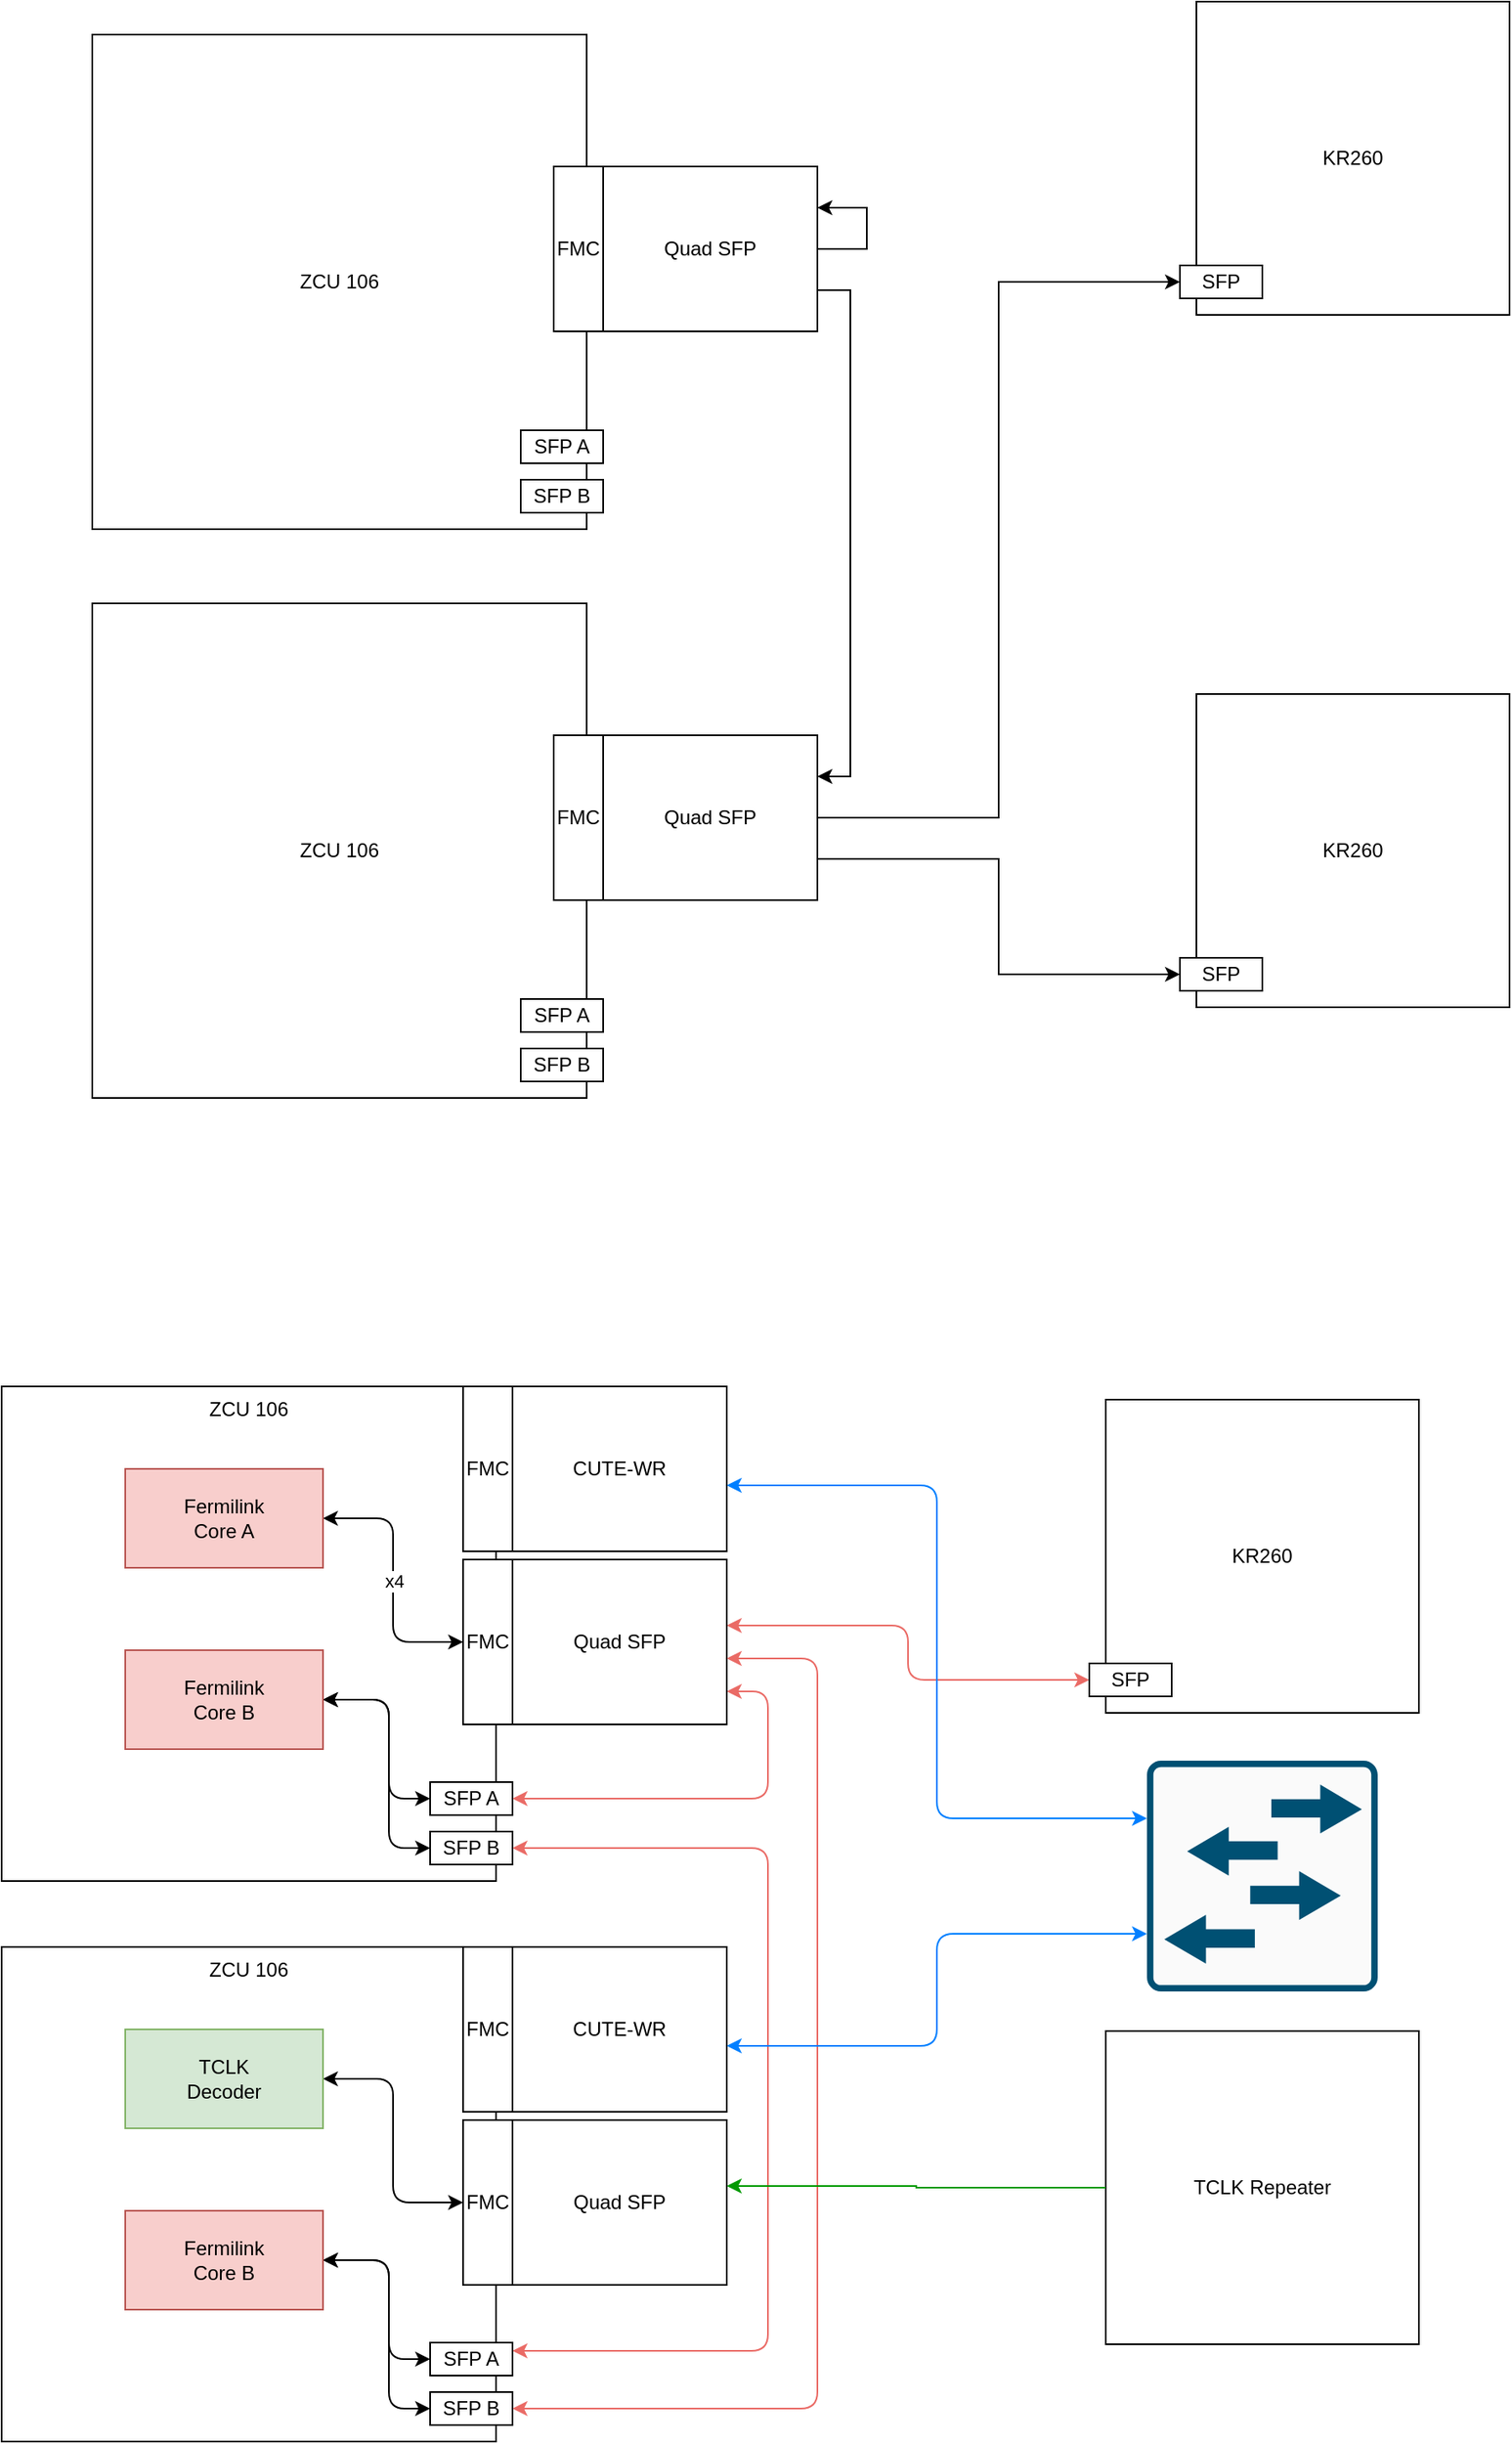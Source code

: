 <mxfile version="25.0.1">
  <diagram name="Page-1" id="jvI7WQe2BfPRNPKZLymE">
    <mxGraphModel dx="1451" dy="833" grid="1" gridSize="10" guides="1" tooltips="1" connect="1" arrows="1" fold="1" page="1" pageScale="1" pageWidth="1100" pageHeight="850" math="0" shadow="0">
      <root>
        <mxCell id="0" />
        <mxCell id="1" parent="0" />
        <mxCell id="HYfJAVfqbej-Mb8aKG6Z-1" value="ZCU 106" style="rounded=0;whiteSpace=wrap;html=1;" vertex="1" parent="1">
          <mxGeometry x="150" y="80" width="300" height="300" as="geometry" />
        </mxCell>
        <mxCell id="HYfJAVfqbej-Mb8aKG6Z-2" value="SFP B" style="rounded=0;whiteSpace=wrap;html=1;" vertex="1" parent="1">
          <mxGeometry x="410" y="350" width="50" height="20" as="geometry" />
        </mxCell>
        <mxCell id="HYfJAVfqbej-Mb8aKG6Z-3" value="SFP A" style="rounded=0;whiteSpace=wrap;html=1;" vertex="1" parent="1">
          <mxGeometry x="410" y="320" width="50" height="20" as="geometry" />
        </mxCell>
        <mxCell id="HYfJAVfqbej-Mb8aKG6Z-4" value="FMC" style="rounded=0;whiteSpace=wrap;html=1;" vertex="1" parent="1">
          <mxGeometry x="430" y="160" width="30" height="100" as="geometry" />
        </mxCell>
        <mxCell id="HYfJAVfqbej-Mb8aKG6Z-20" style="edgeStyle=orthogonalEdgeStyle;rounded=0;orthogonalLoop=1;jettySize=auto;html=1;exitX=1;exitY=0.75;exitDx=0;exitDy=0;entryX=1;entryY=0.25;entryDx=0;entryDy=0;" edge="1" parent="1" source="HYfJAVfqbej-Mb8aKG6Z-5" target="HYfJAVfqbej-Mb8aKG6Z-10">
          <mxGeometry relative="1" as="geometry" />
        </mxCell>
        <mxCell id="HYfJAVfqbej-Mb8aKG6Z-5" value="Quad SFP" style="rounded=0;whiteSpace=wrap;html=1;" vertex="1" parent="1">
          <mxGeometry x="460" y="160" width="130" height="100" as="geometry" />
        </mxCell>
        <mxCell id="HYfJAVfqbej-Mb8aKG6Z-6" value="ZCU 106" style="rounded=0;whiteSpace=wrap;html=1;" vertex="1" parent="1">
          <mxGeometry x="150" y="425" width="300" height="300" as="geometry" />
        </mxCell>
        <mxCell id="HYfJAVfqbej-Mb8aKG6Z-7" value="SFP B" style="rounded=0;whiteSpace=wrap;html=1;" vertex="1" parent="1">
          <mxGeometry x="410" y="695" width="50" height="20" as="geometry" />
        </mxCell>
        <mxCell id="HYfJAVfqbej-Mb8aKG6Z-8" value="SFP A" style="rounded=0;whiteSpace=wrap;html=1;" vertex="1" parent="1">
          <mxGeometry x="410" y="665" width="50" height="20" as="geometry" />
        </mxCell>
        <mxCell id="HYfJAVfqbej-Mb8aKG6Z-9" value="FMC" style="rounded=0;whiteSpace=wrap;html=1;" vertex="1" parent="1">
          <mxGeometry x="430" y="505" width="30" height="100" as="geometry" />
        </mxCell>
        <mxCell id="HYfJAVfqbej-Mb8aKG6Z-23" style="edgeStyle=orthogonalEdgeStyle;rounded=0;orthogonalLoop=1;jettySize=auto;html=1;exitX=1;exitY=0.5;exitDx=0;exitDy=0;entryX=0;entryY=0.5;entryDx=0;entryDy=0;" edge="1" parent="1" source="HYfJAVfqbej-Mb8aKG6Z-10" target="HYfJAVfqbej-Mb8aKG6Z-12">
          <mxGeometry relative="1" as="geometry" />
        </mxCell>
        <mxCell id="HYfJAVfqbej-Mb8aKG6Z-24" style="edgeStyle=orthogonalEdgeStyle;rounded=0;orthogonalLoop=1;jettySize=auto;html=1;exitX=1;exitY=0.75;exitDx=0;exitDy=0;entryX=0;entryY=0.5;entryDx=0;entryDy=0;" edge="1" parent="1" source="HYfJAVfqbej-Mb8aKG6Z-10" target="HYfJAVfqbej-Mb8aKG6Z-15">
          <mxGeometry relative="1" as="geometry" />
        </mxCell>
        <mxCell id="HYfJAVfqbej-Mb8aKG6Z-10" value="Quad SFP" style="rounded=0;whiteSpace=wrap;html=1;" vertex="1" parent="1">
          <mxGeometry x="460" y="505" width="130" height="100" as="geometry" />
        </mxCell>
        <mxCell id="HYfJAVfqbej-Mb8aKG6Z-11" value="KR260" style="rounded=0;whiteSpace=wrap;html=1;" vertex="1" parent="1">
          <mxGeometry x="820" y="60" width="190" height="190" as="geometry" />
        </mxCell>
        <mxCell id="HYfJAVfqbej-Mb8aKG6Z-12" value="SFP" style="rounded=0;whiteSpace=wrap;html=1;" vertex="1" parent="1">
          <mxGeometry x="810" y="220" width="50" height="20" as="geometry" />
        </mxCell>
        <mxCell id="HYfJAVfqbej-Mb8aKG6Z-14" value="KR260" style="rounded=0;whiteSpace=wrap;html=1;" vertex="1" parent="1">
          <mxGeometry x="820" y="480" width="190" height="190" as="geometry" />
        </mxCell>
        <mxCell id="HYfJAVfqbej-Mb8aKG6Z-15" value="SFP" style="rounded=0;whiteSpace=wrap;html=1;" vertex="1" parent="1">
          <mxGeometry x="810" y="640" width="50" height="20" as="geometry" />
        </mxCell>
        <mxCell id="HYfJAVfqbej-Mb8aKG6Z-25" style="edgeStyle=orthogonalEdgeStyle;rounded=0;orthogonalLoop=1;jettySize=auto;html=1;exitX=1;exitY=0.5;exitDx=0;exitDy=0;entryX=1;entryY=0.25;entryDx=0;entryDy=0;" edge="1" parent="1" source="HYfJAVfqbej-Mb8aKG6Z-5" target="HYfJAVfqbej-Mb8aKG6Z-5">
          <mxGeometry relative="1" as="geometry">
            <Array as="points">
              <mxPoint x="620" y="210" />
              <mxPoint x="620" y="185" />
            </Array>
          </mxGeometry>
        </mxCell>
        <mxCell id="HYfJAVfqbej-Mb8aKG6Z-26" value="ZCU 106" style="rounded=0;whiteSpace=wrap;html=1;verticalAlign=top;" vertex="1" parent="1">
          <mxGeometry x="95" y="900" width="300" height="300" as="geometry" />
        </mxCell>
        <mxCell id="HYfJAVfqbej-Mb8aKG6Z-61" style="edgeStyle=orthogonalEdgeStyle;rounded=1;orthogonalLoop=1;jettySize=auto;html=1;exitX=0;exitY=0.5;exitDx=0;exitDy=0;entryX=1;entryY=0.5;entryDx=0;entryDy=0;curved=0;startArrow=classic;startFill=1;" edge="1" parent="1" source="HYfJAVfqbej-Mb8aKG6Z-27" target="HYfJAVfqbej-Mb8aKG6Z-45">
          <mxGeometry relative="1" as="geometry">
            <mxPoint x="290" y="1080.0" as="targetPoint" />
            <Array as="points">
              <mxPoint x="330" y="1180" />
              <mxPoint x="330" y="1090" />
            </Array>
          </mxGeometry>
        </mxCell>
        <mxCell id="HYfJAVfqbej-Mb8aKG6Z-27" value="SFP B" style="rounded=0;whiteSpace=wrap;html=1;" vertex="1" parent="1">
          <mxGeometry x="355" y="1170" width="50" height="20" as="geometry" />
        </mxCell>
        <mxCell id="HYfJAVfqbej-Mb8aKG6Z-54" style="edgeStyle=orthogonalEdgeStyle;rounded=1;orthogonalLoop=1;jettySize=auto;html=1;exitX=1;exitY=0.5;exitDx=0;exitDy=0;entryX=1;entryY=0.25;entryDx=0;entryDy=0;startArrow=classic;startFill=1;curved=0;strokeColor=#EA6B66;" edge="1" parent="1" source="HYfJAVfqbej-Mb8aKG6Z-27" target="HYfJAVfqbej-Mb8aKG6Z-48">
          <mxGeometry relative="1" as="geometry">
            <Array as="points">
              <mxPoint x="560" y="1180" />
              <mxPoint x="560" y="1485" />
            </Array>
          </mxGeometry>
        </mxCell>
        <mxCell id="HYfJAVfqbej-Mb8aKG6Z-60" style="edgeStyle=orthogonalEdgeStyle;rounded=1;orthogonalLoop=1;jettySize=auto;html=1;exitX=0;exitY=0.5;exitDx=0;exitDy=0;entryX=1;entryY=0.5;entryDx=0;entryDy=0;curved=0;startArrow=classic;startFill=1;" edge="1" parent="1" source="HYfJAVfqbej-Mb8aKG6Z-28" target="HYfJAVfqbej-Mb8aKG6Z-45">
          <mxGeometry relative="1" as="geometry">
            <Array as="points">
              <mxPoint x="330" y="1150" />
              <mxPoint x="330" y="1090" />
            </Array>
          </mxGeometry>
        </mxCell>
        <mxCell id="HYfJAVfqbej-Mb8aKG6Z-28" value="SFP A" style="rounded=0;whiteSpace=wrap;html=1;" vertex="1" parent="1">
          <mxGeometry x="355" y="1140" width="50" height="20" as="geometry" />
        </mxCell>
        <mxCell id="HYfJAVfqbej-Mb8aKG6Z-59" value="x4" style="edgeStyle=orthogonalEdgeStyle;rounded=1;orthogonalLoop=1;jettySize=auto;html=1;exitX=0;exitY=0.5;exitDx=0;exitDy=0;entryX=1;entryY=0.5;entryDx=0;entryDy=0;startArrow=classic;startFill=1;curved=0;" edge="1" parent="1" source="HYfJAVfqbej-Mb8aKG6Z-29" target="HYfJAVfqbej-Mb8aKG6Z-44">
          <mxGeometry relative="1" as="geometry" />
        </mxCell>
        <mxCell id="HYfJAVfqbej-Mb8aKG6Z-29" value="FMC" style="rounded=0;whiteSpace=wrap;html=1;" vertex="1" parent="1">
          <mxGeometry x="375" y="1005" width="30" height="100" as="geometry" />
        </mxCell>
        <mxCell id="HYfJAVfqbej-Mb8aKG6Z-53" style="edgeStyle=orthogonalEdgeStyle;rounded=1;orthogonalLoop=1;jettySize=auto;html=1;exitX=1;exitY=0.8;exitDx=0;exitDy=0;exitPerimeter=0;entryX=1;entryY=0.5;entryDx=0;entryDy=0;startArrow=classic;startFill=1;curved=0;strokeColor=#EA6B66;" edge="1" parent="1" source="HYfJAVfqbej-Mb8aKG6Z-31" target="HYfJAVfqbej-Mb8aKG6Z-28">
          <mxGeometry relative="1" as="geometry">
            <Array as="points">
              <mxPoint x="560" y="1085" />
              <mxPoint x="560" y="1150" />
            </Array>
          </mxGeometry>
        </mxCell>
        <mxCell id="HYfJAVfqbej-Mb8aKG6Z-58" style="edgeStyle=orthogonalEdgeStyle;rounded=1;orthogonalLoop=1;jettySize=auto;html=1;exitX=1;exitY=0.4;exitDx=0;exitDy=0;exitPerimeter=0;entryX=0;entryY=0.5;entryDx=0;entryDy=0;startArrow=classic;startFill=1;curved=0;strokeColor=#EA6B66;" edge="1" parent="1" source="HYfJAVfqbej-Mb8aKG6Z-31" target="HYfJAVfqbej-Mb8aKG6Z-40">
          <mxGeometry relative="1" as="geometry" />
        </mxCell>
        <mxCell id="HYfJAVfqbej-Mb8aKG6Z-31" value="Quad SFP" style="rounded=0;whiteSpace=wrap;html=1;points=[[0,0,0,0,0],[0,0.25,0,0,0],[0,0.5,0,0,0],[0,0.75,0,0,0],[0,1,0,0,0],[0.25,0,0,0,0],[0.25,1,0,0,0],[0.5,0,0,0,0],[0.5,1,0,0,0],[0.75,0,0,0,0],[0.75,1,0,0,0],[1,0,0,0,0],[1,0.2,0,0,0],[1,0.4,0,0,0],[1,0.6,0,0,0],[1,0.8,0,0,0],[1,1,0,0,0]];" vertex="1" parent="1">
          <mxGeometry x="405" y="1005" width="130" height="100" as="geometry" />
        </mxCell>
        <mxCell id="HYfJAVfqbej-Mb8aKG6Z-39" value="KR260" style="rounded=0;whiteSpace=wrap;html=1;" vertex="1" parent="1">
          <mxGeometry x="765" y="908" width="190" height="190" as="geometry" />
        </mxCell>
        <mxCell id="HYfJAVfqbej-Mb8aKG6Z-40" value="SFP" style="rounded=0;whiteSpace=wrap;html=1;" vertex="1" parent="1">
          <mxGeometry x="755" y="1068" width="50" height="20" as="geometry" />
        </mxCell>
        <mxCell id="HYfJAVfqbej-Mb8aKG6Z-44" value="Fermilink &lt;br&gt;Core A" style="rounded=0;whiteSpace=wrap;html=1;fillColor=#f8cecc;strokeColor=#b85450;" vertex="1" parent="1">
          <mxGeometry x="170" y="950" width="120" height="60" as="geometry" />
        </mxCell>
        <mxCell id="HYfJAVfqbej-Mb8aKG6Z-45" value="Fermilink &lt;br&gt;Core B" style="rounded=0;whiteSpace=wrap;html=1;fillColor=#f8cecc;strokeColor=#b85450;" vertex="1" parent="1">
          <mxGeometry x="170" y="1060" width="120" height="60" as="geometry" />
        </mxCell>
        <mxCell id="HYfJAVfqbej-Mb8aKG6Z-46" value="ZCU 106" style="rounded=0;whiteSpace=wrap;html=1;verticalAlign=top;" vertex="1" parent="1">
          <mxGeometry x="95" y="1240" width="300" height="300" as="geometry" />
        </mxCell>
        <mxCell id="HYfJAVfqbej-Mb8aKG6Z-64" style="edgeStyle=orthogonalEdgeStyle;rounded=1;orthogonalLoop=1;jettySize=auto;html=1;exitX=0;exitY=0.5;exitDx=0;exitDy=0;startArrow=classic;startFill=1;curved=0;" edge="1" parent="1" source="HYfJAVfqbej-Mb8aKG6Z-47">
          <mxGeometry relative="1" as="geometry">
            <mxPoint x="290" y="1430" as="targetPoint" />
            <Array as="points">
              <mxPoint x="330" y="1520" />
              <mxPoint x="330" y="1430" />
            </Array>
          </mxGeometry>
        </mxCell>
        <mxCell id="HYfJAVfqbej-Mb8aKG6Z-47" value="SFP B" style="rounded=0;whiteSpace=wrap;html=1;" vertex="1" parent="1">
          <mxGeometry x="355" y="1510" width="50" height="20" as="geometry" />
        </mxCell>
        <mxCell id="HYfJAVfqbej-Mb8aKG6Z-63" style="edgeStyle=orthogonalEdgeStyle;rounded=1;orthogonalLoop=1;jettySize=auto;html=1;exitX=0;exitY=0.5;exitDx=0;exitDy=0;entryX=1;entryY=0.5;entryDx=0;entryDy=0;startArrow=classic;startFill=1;curved=0;" edge="1" parent="1" source="HYfJAVfqbej-Mb8aKG6Z-48" target="HYfJAVfqbej-Mb8aKG6Z-52">
          <mxGeometry relative="1" as="geometry">
            <Array as="points">
              <mxPoint x="330" y="1490" />
              <mxPoint x="330" y="1430" />
            </Array>
          </mxGeometry>
        </mxCell>
        <mxCell id="HYfJAVfqbej-Mb8aKG6Z-48" value="SFP A" style="rounded=0;whiteSpace=wrap;html=1;" vertex="1" parent="1">
          <mxGeometry x="355" y="1480" width="50" height="20" as="geometry" />
        </mxCell>
        <mxCell id="HYfJAVfqbej-Mb8aKG6Z-62" value="" style="edgeStyle=orthogonalEdgeStyle;rounded=1;orthogonalLoop=1;jettySize=auto;html=1;exitX=0;exitY=0.5;exitDx=0;exitDy=0;entryX=1;entryY=0.5;entryDx=0;entryDy=0;startArrow=classic;startFill=1;curved=0;" edge="1" parent="1" source="HYfJAVfqbej-Mb8aKG6Z-49" target="HYfJAVfqbej-Mb8aKG6Z-51">
          <mxGeometry relative="1" as="geometry">
            <mxPoint as="offset" />
          </mxGeometry>
        </mxCell>
        <mxCell id="HYfJAVfqbej-Mb8aKG6Z-49" value="FMC" style="rounded=0;whiteSpace=wrap;html=1;" vertex="1" parent="1">
          <mxGeometry x="375" y="1345" width="30" height="100" as="geometry" />
        </mxCell>
        <mxCell id="HYfJAVfqbej-Mb8aKG6Z-50" value="Quad SFP" style="rounded=0;whiteSpace=wrap;html=1;points=[[0,0,0,0,0],[0,0.25,0,0,0],[0,0.5,0,0,0],[0,0.75,0,0,0],[0,1,0,0,0],[0.25,0,0,0,0],[0.25,1,0,0,0],[0.5,0,0,0,0],[0.5,1,0,0,0],[0.75,0,0,0,0],[0.75,1,0,0,0],[1,0,0,0,0],[1,0.2,0,0,0],[1,0.4,0,0,0],[1,0.6,0,0,0],[1,0.8,0,0,0],[1,1,0,0,0]];" vertex="1" parent="1">
          <mxGeometry x="405" y="1345" width="130" height="100" as="geometry" />
        </mxCell>
        <mxCell id="HYfJAVfqbej-Mb8aKG6Z-51" value="TCLK&lt;br&gt;Decoder" style="rounded=0;whiteSpace=wrap;html=1;fillColor=#d5e8d4;strokeColor=#82b366;" vertex="1" parent="1">
          <mxGeometry x="170" y="1290" width="120" height="60" as="geometry" />
        </mxCell>
        <mxCell id="HYfJAVfqbej-Mb8aKG6Z-52" value="Fermilink &lt;br&gt;Core B" style="rounded=0;whiteSpace=wrap;html=1;fillColor=#f8cecc;strokeColor=#b85450;" vertex="1" parent="1">
          <mxGeometry x="170" y="1400" width="120" height="60" as="geometry" />
        </mxCell>
        <mxCell id="HYfJAVfqbej-Mb8aKG6Z-56" style="edgeStyle=orthogonalEdgeStyle;rounded=1;orthogonalLoop=1;jettySize=auto;html=1;exitX=1;exitY=0.5;exitDx=0;exitDy=0;entryX=1;entryY=0.6;entryDx=0;entryDy=0;entryPerimeter=0;startArrow=classic;startFill=1;curved=0;strokeColor=#EA6B66;" edge="1" parent="1" source="HYfJAVfqbej-Mb8aKG6Z-47" target="HYfJAVfqbej-Mb8aKG6Z-31">
          <mxGeometry relative="1" as="geometry">
            <Array as="points">
              <mxPoint x="590" y="1520" />
              <mxPoint x="590" y="1065" />
            </Array>
          </mxGeometry>
        </mxCell>
        <mxCell id="HYfJAVfqbej-Mb8aKG6Z-65" value="FMC" style="rounded=0;whiteSpace=wrap;html=1;" vertex="1" parent="1">
          <mxGeometry x="375" y="900" width="30" height="100" as="geometry" />
        </mxCell>
        <mxCell id="HYfJAVfqbej-Mb8aKG6Z-66" value="FMC" style="rounded=0;whiteSpace=wrap;html=1;" vertex="1" parent="1">
          <mxGeometry x="375" y="1240" width="30" height="100" as="geometry" />
        </mxCell>
        <mxCell id="HYfJAVfqbej-Mb8aKG6Z-67" value="CUTE-WR" style="rounded=0;whiteSpace=wrap;html=1;points=[[0,0,0,0,0],[0,0.25,0,0,0],[0,0.5,0,0,0],[0,0.75,0,0,0],[0,1,0,0,0],[0.25,0,0,0,0],[0.25,1,0,0,0],[0.5,0,0,0,0],[0.5,1,0,0,0],[0.75,0,0,0,0],[0.75,1,0,0,0],[1,0,0,0,0],[1,0.2,0,0,0],[1,0.4,0,0,0],[1,0.6,0,0,0],[1,0.8,0,0,0],[1,1,0,0,0]];" vertex="1" parent="1">
          <mxGeometry x="405" y="900" width="130" height="100" as="geometry" />
        </mxCell>
        <mxCell id="HYfJAVfqbej-Mb8aKG6Z-68" value="CUTE-WR" style="rounded=0;whiteSpace=wrap;html=1;points=[[0,0,0,0,0],[0,0.25,0,0,0],[0,0.5,0,0,0],[0,0.75,0,0,0],[0,1,0,0,0],[0.25,0,0,0,0],[0.25,1,0,0,0],[0.5,0,0,0,0],[0.5,1,0,0,0],[0.75,0,0,0,0],[0.75,1,0,0,0],[1,0,0,0,0],[1,0.2,0,0,0],[1,0.4,0,0,0],[1,0.6,0,0,0],[1,0.8,0,0,0],[1,1,0,0,0]];" vertex="1" parent="1">
          <mxGeometry x="405" y="1240" width="130" height="100" as="geometry" />
        </mxCell>
        <mxCell id="HYfJAVfqbej-Mb8aKG6Z-71" value="" style="group" vertex="1" connectable="0" parent="1">
          <mxGeometry x="790" y="1127" width="151.5" height="148.17" as="geometry" />
        </mxCell>
        <mxCell id="HYfJAVfqbej-Mb8aKG6Z-69" value="" style="sketch=0;points=[[0.015,0.015,0],[0.985,0.015,0],[0.985,0.985,0],[0.015,0.985,0],[0.25,0,0],[0.5,0,0],[0.75,0,0],[1,0.25,0],[1,0.5,0],[1,0.75,0],[0.75,1,0],[0.5,1,0],[0.25,1,0],[0,0.75,0],[0,0.5,0],[0,0.25,0]];verticalLabelPosition=bottom;html=1;verticalAlign=top;aspect=fixed;align=center;pointerEvents=1;shape=mxgraph.cisco19.rect;prIcon=l2_switch;fillColor=#FAFAFA;strokeColor=#005073;" vertex="1" parent="HYfJAVfqbej-Mb8aKG6Z-71">
          <mxGeometry width="140" height="140" as="geometry" />
        </mxCell>
        <mxCell id="HYfJAVfqbej-Mb8aKG6Z-70" value="" style="shape=image;verticalLabelPosition=bottom;labelBackgroundColor=default;verticalAlign=top;aspect=fixed;imageAspect=0;image=https://white-rabbit.web.cern.ch/images/WRlogo-original.jpg;" vertex="1" parent="HYfJAVfqbej-Mb8aKG6Z-71">
          <mxGeometry x="98.51" y="100" width="52.99" height="48.17" as="geometry" />
        </mxCell>
        <mxCell id="HYfJAVfqbej-Mb8aKG6Z-72" style="edgeStyle=orthogonalEdgeStyle;rounded=1;orthogonalLoop=1;jettySize=auto;html=1;exitX=1;exitY=0.6;exitDx=0;exitDy=0;exitPerimeter=0;entryX=0;entryY=0.75;entryDx=0;entryDy=0;entryPerimeter=0;curved=0;startArrow=classic;startFill=1;strokeColor=#007FFF;" edge="1" parent="1" source="HYfJAVfqbej-Mb8aKG6Z-68" target="HYfJAVfqbej-Mb8aKG6Z-69">
          <mxGeometry relative="1" as="geometry" />
        </mxCell>
        <mxCell id="HYfJAVfqbej-Mb8aKG6Z-73" style="edgeStyle=orthogonalEdgeStyle;rounded=1;orthogonalLoop=1;jettySize=auto;html=1;exitX=1;exitY=0.6;exitDx=0;exitDy=0;exitPerimeter=0;entryX=0;entryY=0.25;entryDx=0;entryDy=0;entryPerimeter=0;curved=0;startArrow=classic;startFill=1;strokeColor=#007FFF;" edge="1" parent="1" source="HYfJAVfqbej-Mb8aKG6Z-67" target="HYfJAVfqbej-Mb8aKG6Z-69">
          <mxGeometry relative="1" as="geometry" />
        </mxCell>
        <mxCell id="HYfJAVfqbej-Mb8aKG6Z-74" value="TCLK Repeater" style="rounded=0;whiteSpace=wrap;html=1;" vertex="1" parent="1">
          <mxGeometry x="765" y="1291" width="190" height="190" as="geometry" />
        </mxCell>
        <mxCell id="HYfJAVfqbej-Mb8aKG6Z-75" style="edgeStyle=orthogonalEdgeStyle;rounded=0;orthogonalLoop=1;jettySize=auto;html=1;exitX=0;exitY=0.5;exitDx=0;exitDy=0;entryX=1;entryY=0.4;entryDx=0;entryDy=0;entryPerimeter=0;strokeColor=#009900;" edge="1" parent="1" source="HYfJAVfqbej-Mb8aKG6Z-74" target="HYfJAVfqbej-Mb8aKG6Z-50">
          <mxGeometry relative="1" as="geometry" />
        </mxCell>
      </root>
    </mxGraphModel>
  </diagram>
</mxfile>
